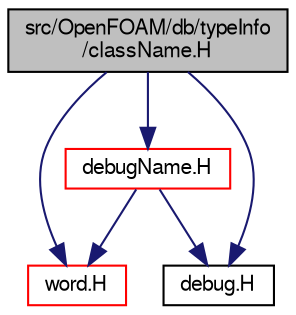 digraph "src/OpenFOAM/db/typeInfo/className.H"
{
  bgcolor="transparent";
  edge [fontname="FreeSans",fontsize="10",labelfontname="FreeSans",labelfontsize="10"];
  node [fontname="FreeSans",fontsize="10",shape=record];
  Node0 [label="src/OpenFOAM/db/typeInfo\l/className.H",height=0.2,width=0.4,color="black", fillcolor="grey75", style="filled", fontcolor="black"];
  Node0 -> Node1 [color="midnightblue",fontsize="10",style="solid",fontname="FreeSans"];
  Node1 [label="word.H",height=0.2,width=0.4,color="red",URL="$a12662.html"];
  Node0 -> Node13 [color="midnightblue",fontsize="10",style="solid",fontname="FreeSans"];
  Node13 [label="debug.H",height=0.2,width=0.4,color="black",URL="$a10256.html"];
  Node0 -> Node14 [color="midnightblue",fontsize="10",style="solid",fontname="FreeSans"];
  Node14 [label="debugName.H",height=0.2,width=0.4,color="red",URL="$a09338.html",tooltip="Macro definitions for debug symbols etc. "];
  Node14 -> Node1 [color="midnightblue",fontsize="10",style="solid",fontname="FreeSans"];
  Node14 -> Node13 [color="midnightblue",fontsize="10",style="solid",fontname="FreeSans"];
}
